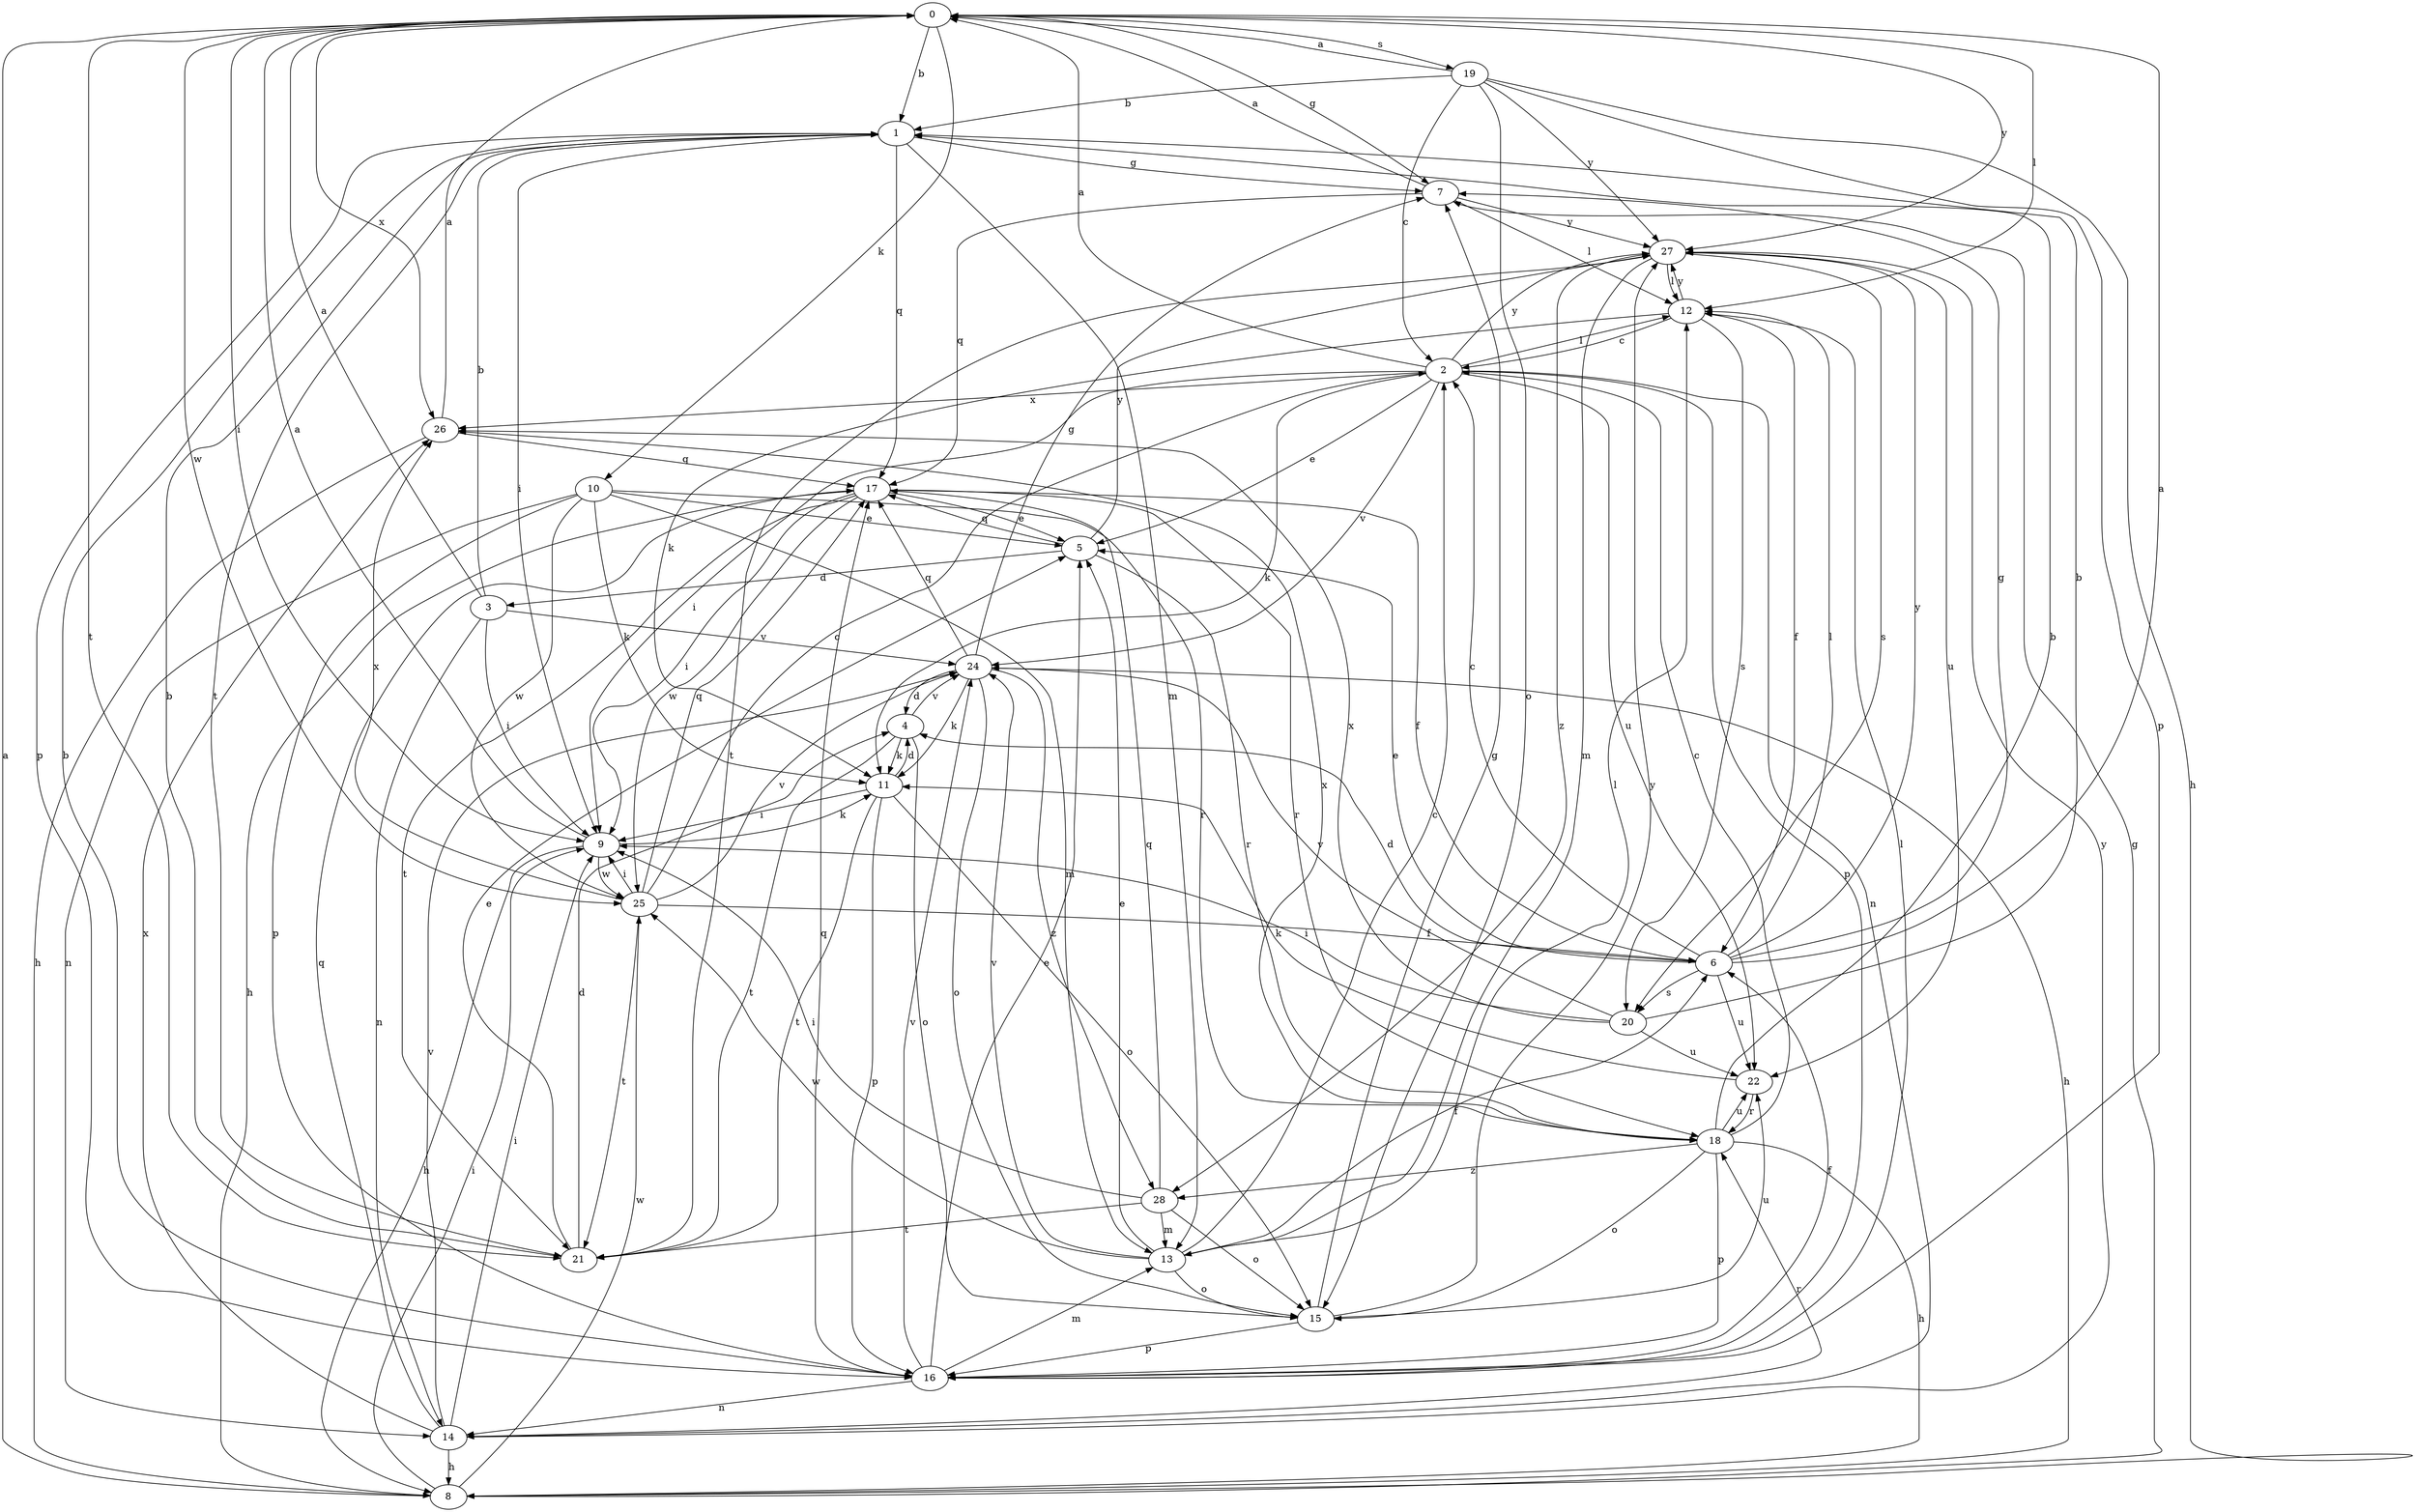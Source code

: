 strict digraph  {
0;
1;
2;
3;
4;
5;
6;
7;
8;
9;
10;
11;
12;
13;
14;
15;
16;
17;
18;
19;
20;
21;
22;
24;
25;
26;
27;
28;
0 -> 1  [label=b];
0 -> 7  [label=g];
0 -> 9  [label=i];
0 -> 10  [label=k];
0 -> 12  [label=l];
0 -> 19  [label=s];
0 -> 21  [label=t];
0 -> 25  [label=w];
0 -> 26  [label=x];
0 -> 27  [label=y];
1 -> 7  [label=g];
1 -> 9  [label=i];
1 -> 13  [label=m];
1 -> 16  [label=p];
1 -> 17  [label=q];
1 -> 21  [label=t];
2 -> 0  [label=a];
2 -> 5  [label=e];
2 -> 9  [label=i];
2 -> 11  [label=k];
2 -> 12  [label=l];
2 -> 14  [label=n];
2 -> 16  [label=p];
2 -> 22  [label=u];
2 -> 24  [label=v];
2 -> 26  [label=x];
2 -> 27  [label=y];
3 -> 0  [label=a];
3 -> 1  [label=b];
3 -> 9  [label=i];
3 -> 14  [label=n];
3 -> 24  [label=v];
4 -> 11  [label=k];
4 -> 15  [label=o];
4 -> 21  [label=t];
4 -> 24  [label=v];
5 -> 3  [label=d];
5 -> 17  [label=q];
5 -> 18  [label=r];
5 -> 27  [label=y];
6 -> 0  [label=a];
6 -> 2  [label=c];
6 -> 4  [label=d];
6 -> 5  [label=e];
6 -> 7  [label=g];
6 -> 12  [label=l];
6 -> 20  [label=s];
6 -> 22  [label=u];
6 -> 27  [label=y];
7 -> 0  [label=a];
7 -> 12  [label=l];
7 -> 17  [label=q];
7 -> 27  [label=y];
8 -> 0  [label=a];
8 -> 7  [label=g];
8 -> 9  [label=i];
8 -> 25  [label=w];
9 -> 0  [label=a];
9 -> 8  [label=h];
9 -> 11  [label=k];
9 -> 25  [label=w];
10 -> 5  [label=e];
10 -> 11  [label=k];
10 -> 13  [label=m];
10 -> 14  [label=n];
10 -> 16  [label=p];
10 -> 18  [label=r];
10 -> 25  [label=w];
11 -> 4  [label=d];
11 -> 9  [label=i];
11 -> 15  [label=o];
11 -> 16  [label=p];
11 -> 21  [label=t];
12 -> 2  [label=c];
12 -> 6  [label=f];
12 -> 11  [label=k];
12 -> 20  [label=s];
12 -> 27  [label=y];
13 -> 2  [label=c];
13 -> 5  [label=e];
13 -> 6  [label=f];
13 -> 12  [label=l];
13 -> 15  [label=o];
13 -> 24  [label=v];
13 -> 25  [label=w];
14 -> 8  [label=h];
14 -> 9  [label=i];
14 -> 17  [label=q];
14 -> 18  [label=r];
14 -> 24  [label=v];
14 -> 26  [label=x];
14 -> 27  [label=y];
15 -> 7  [label=g];
15 -> 16  [label=p];
15 -> 22  [label=u];
15 -> 27  [label=y];
16 -> 1  [label=b];
16 -> 5  [label=e];
16 -> 6  [label=f];
16 -> 12  [label=l];
16 -> 13  [label=m];
16 -> 14  [label=n];
16 -> 17  [label=q];
16 -> 24  [label=v];
17 -> 5  [label=e];
17 -> 6  [label=f];
17 -> 8  [label=h];
17 -> 9  [label=i];
17 -> 18  [label=r];
17 -> 21  [label=t];
17 -> 25  [label=w];
18 -> 1  [label=b];
18 -> 2  [label=c];
18 -> 8  [label=h];
18 -> 15  [label=o];
18 -> 16  [label=p];
18 -> 22  [label=u];
18 -> 26  [label=x];
18 -> 28  [label=z];
19 -> 0  [label=a];
19 -> 1  [label=b];
19 -> 2  [label=c];
19 -> 8  [label=h];
19 -> 15  [label=o];
19 -> 16  [label=p];
19 -> 27  [label=y];
20 -> 1  [label=b];
20 -> 9  [label=i];
20 -> 22  [label=u];
20 -> 24  [label=v];
20 -> 26  [label=x];
21 -> 1  [label=b];
21 -> 4  [label=d];
21 -> 5  [label=e];
22 -> 11  [label=k];
22 -> 18  [label=r];
24 -> 4  [label=d];
24 -> 7  [label=g];
24 -> 8  [label=h];
24 -> 11  [label=k];
24 -> 15  [label=o];
24 -> 17  [label=q];
24 -> 28  [label=z];
25 -> 2  [label=c];
25 -> 6  [label=f];
25 -> 9  [label=i];
25 -> 17  [label=q];
25 -> 21  [label=t];
25 -> 24  [label=v];
25 -> 26  [label=x];
26 -> 0  [label=a];
26 -> 8  [label=h];
26 -> 17  [label=q];
27 -> 12  [label=l];
27 -> 13  [label=m];
27 -> 20  [label=s];
27 -> 21  [label=t];
27 -> 22  [label=u];
27 -> 28  [label=z];
28 -> 9  [label=i];
28 -> 13  [label=m];
28 -> 15  [label=o];
28 -> 17  [label=q];
28 -> 21  [label=t];
}
